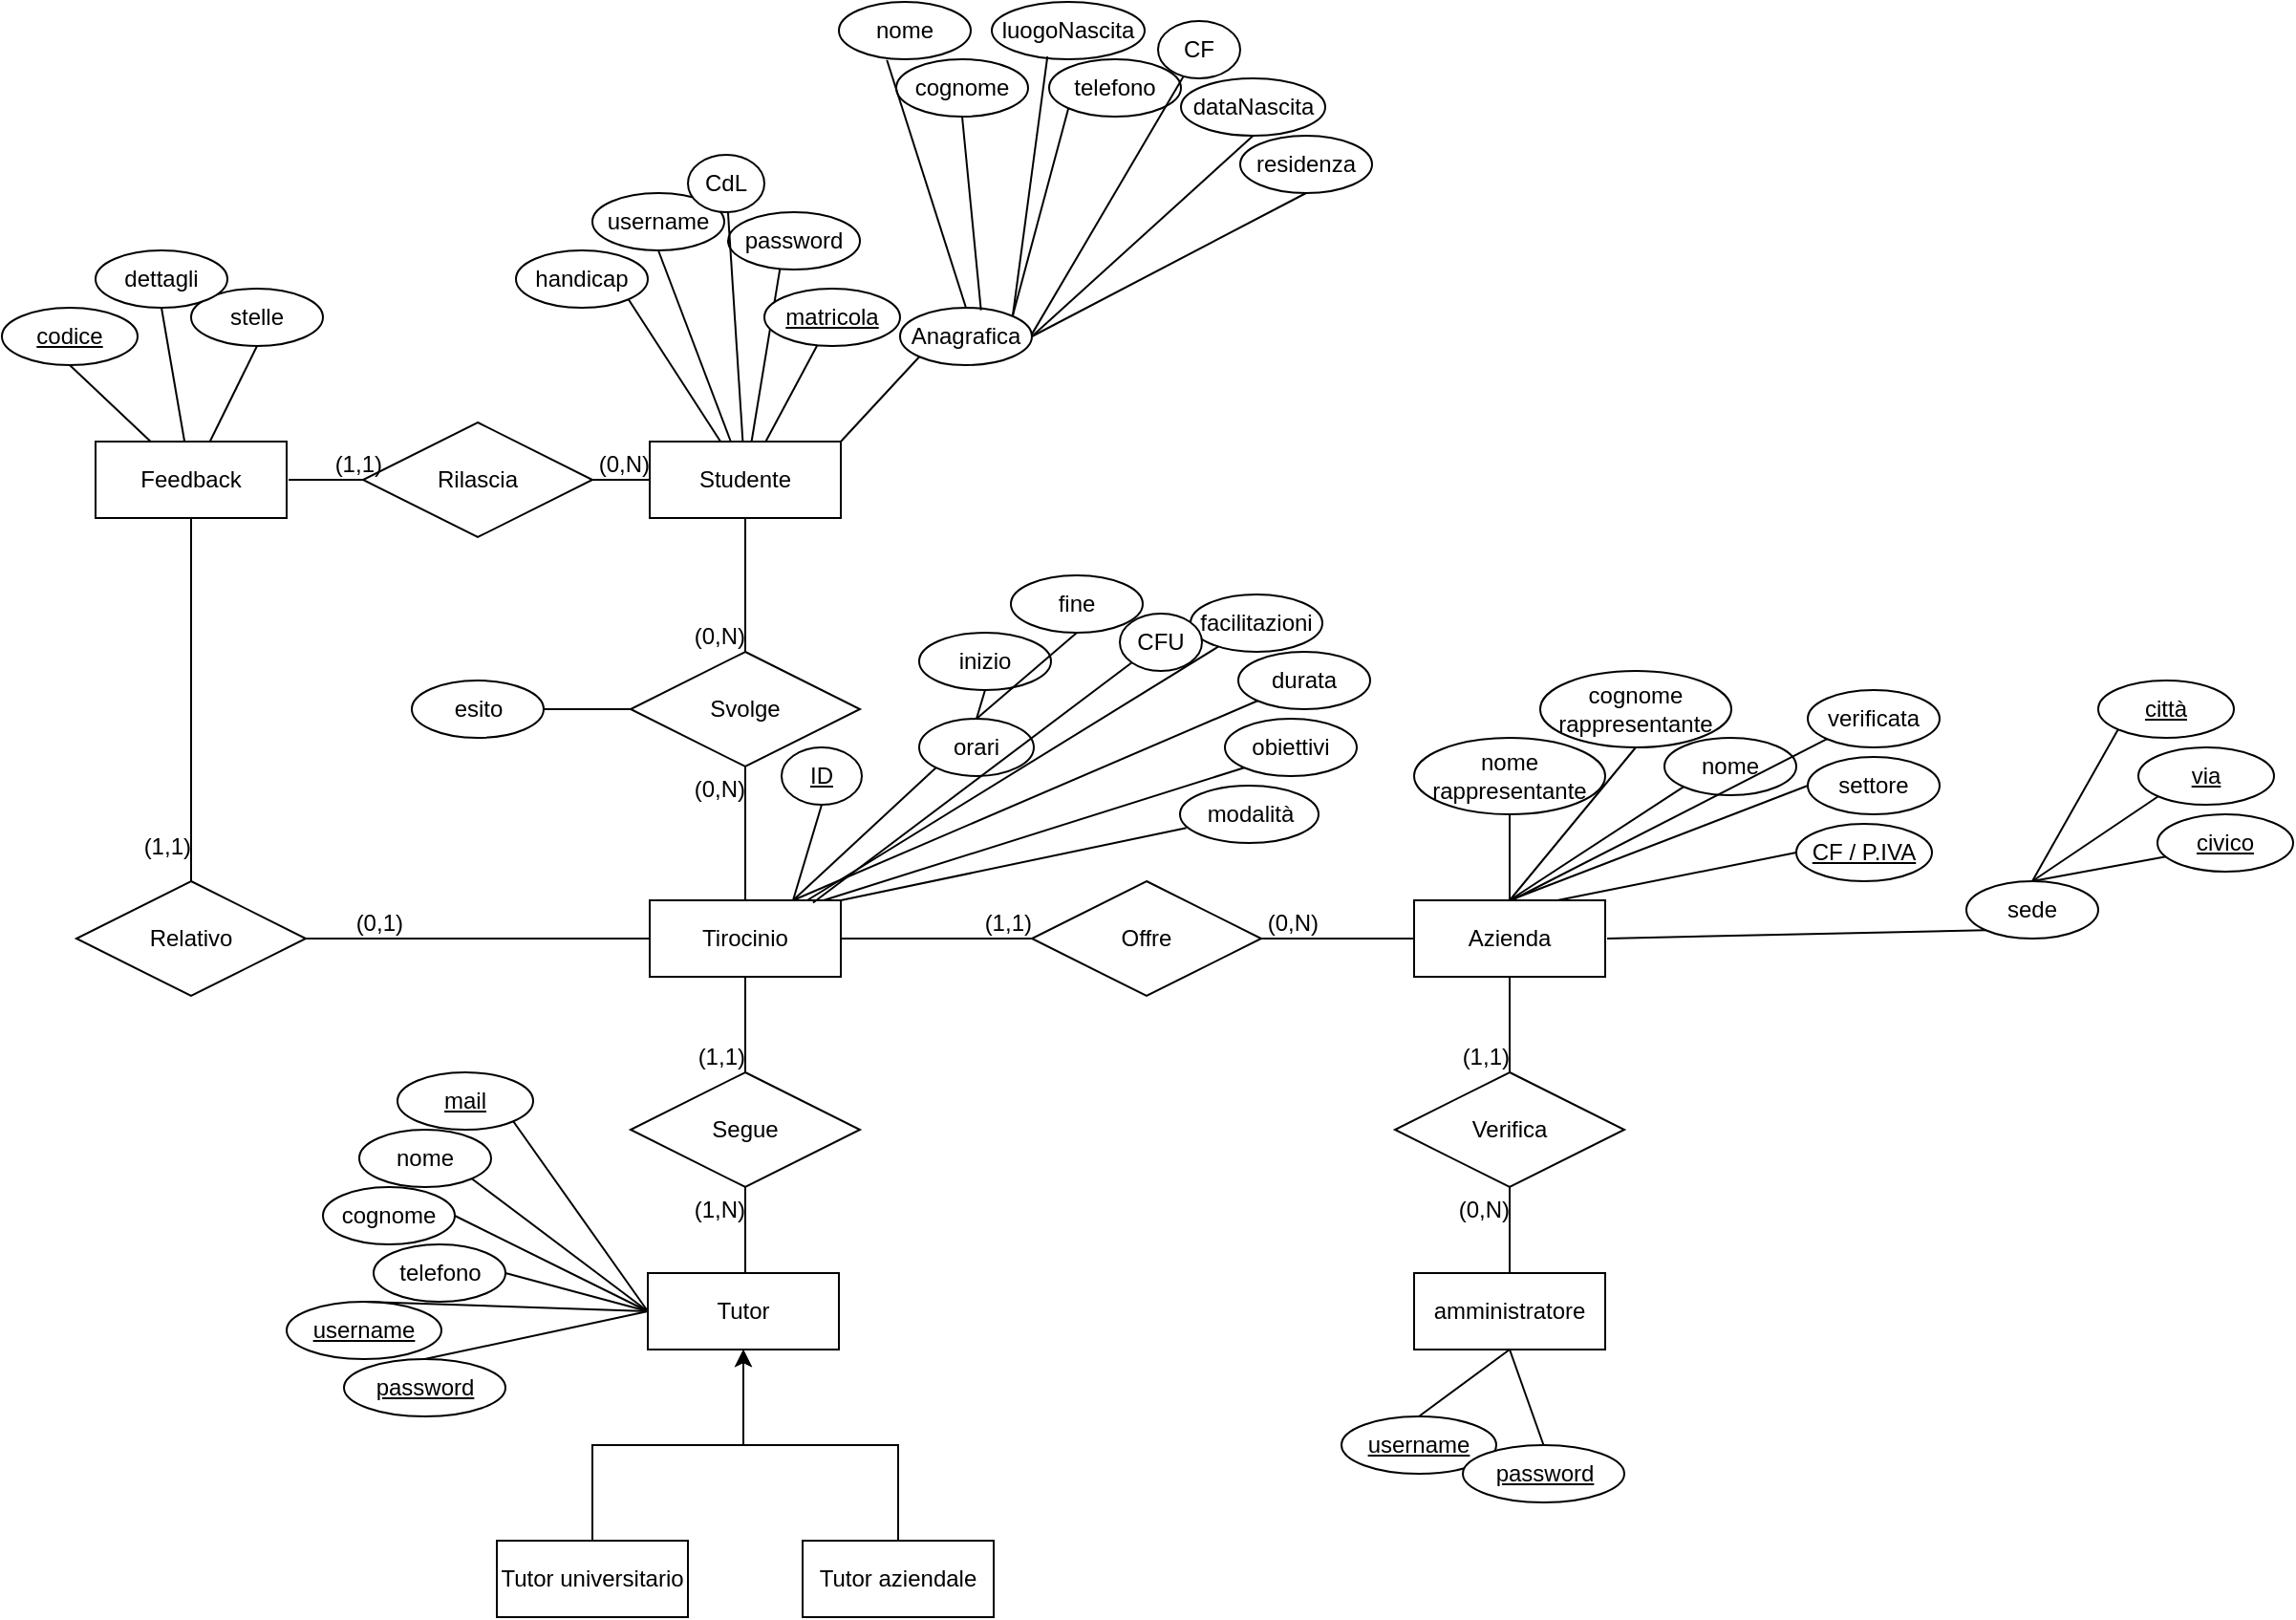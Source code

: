 <mxfile version="14.8.4" type="device" pages="2"><diagram id="SbTLjaRRA3trtRebSF-L" name="Page-1"><mxGraphModel dx="2657" dy="2173" grid="1" gridSize="10" guides="1" tooltips="1" connect="1" arrows="1" fold="1" page="1" pageScale="1" pageWidth="827" pageHeight="1169" math="0" shadow="0"><root><mxCell id="0"/><mxCell id="1" parent="0"/><mxCell id="K-pTx-IzNKwvpf7vq8Ri-1" value="Studente" style="whiteSpace=wrap;html=1;align=center;" parent="1" vertex="1"><mxGeometry x="-261" y="-850" width="100" height="40" as="geometry"/></mxCell><mxCell id="K-pTx-IzNKwvpf7vq8Ri-2" value="Tirocinio" style="whiteSpace=wrap;html=1;align=center;" parent="1" vertex="1"><mxGeometry x="-261" y="-610" width="100" height="40" as="geometry"/></mxCell><mxCell id="uKbp7nd4hWkoUg5hO_l5-20" style="edgeStyle=orthogonalEdgeStyle;rounded=0;orthogonalLoop=1;jettySize=auto;html=1;entryX=0.5;entryY=1;entryDx=0;entryDy=0;" parent="1" source="K-pTx-IzNKwvpf7vq8Ri-3" target="uKbp7nd4hWkoUg5hO_l5-18" edge="1"><mxGeometry relative="1" as="geometry"/></mxCell><mxCell id="K-pTx-IzNKwvpf7vq8Ri-3" value="Tutor aziendale" style="whiteSpace=wrap;html=1;align=center;" parent="1" vertex="1"><mxGeometry x="-181" y="-275" width="100" height="40" as="geometry"/></mxCell><mxCell id="K-pTx-IzNKwvpf7vq8Ri-4" value="Azienda" style="whiteSpace=wrap;html=1;align=center;" parent="1" vertex="1"><mxGeometry x="139" y="-610" width="100" height="40" as="geometry"/></mxCell><mxCell id="K-pTx-IzNKwvpf7vq8Ri-6" value="Feedback" style="whiteSpace=wrap;html=1;align=center;" parent="1" vertex="1"><mxGeometry x="-551" y="-850" width="100" height="40" as="geometry"/></mxCell><mxCell id="uKbp7nd4hWkoUg5hO_l5-19" value="" style="edgeStyle=orthogonalEdgeStyle;rounded=0;orthogonalLoop=1;jettySize=auto;html=1;" parent="1" source="K-pTx-IzNKwvpf7vq8Ri-14" target="uKbp7nd4hWkoUg5hO_l5-18" edge="1"><mxGeometry relative="1" as="geometry"/></mxCell><mxCell id="K-pTx-IzNKwvpf7vq8Ri-14" value="Tutor universitario" style="whiteSpace=wrap;html=1;align=center;" parent="1" vertex="1"><mxGeometry x="-341" y="-275" width="100" height="40" as="geometry"/></mxCell><mxCell id="K-pTx-IzNKwvpf7vq8Ri-24" value="Svolge&lt;br&gt;" style="shape=rhombus;perimeter=rhombusPerimeter;whiteSpace=wrap;html=1;align=center;" parent="1" vertex="1"><mxGeometry x="-271" y="-740" width="120" height="60" as="geometry"/></mxCell><mxCell id="K-pTx-IzNKwvpf7vq8Ri-28" value="" style="endArrow=none;html=1;rounded=0;" parent="1" source="K-pTx-IzNKwvpf7vq8Ri-1" target="K-pTx-IzNKwvpf7vq8Ri-24" edge="1"><mxGeometry relative="1" as="geometry"><mxPoint x="-211" y="-790" as="sourcePoint"/><mxPoint x="-211" y="-630" as="targetPoint"/></mxGeometry></mxCell><mxCell id="K-pTx-IzNKwvpf7vq8Ri-29" value="(0,N)" style="resizable=0;html=1;align=right;verticalAlign=bottom;direction=south;rotation=0;" parent="K-pTx-IzNKwvpf7vq8Ri-28" connectable="0" vertex="1"><mxGeometry x="1" relative="1" as="geometry"><mxPoint as="offset"/></mxGeometry></mxCell><mxCell id="K-pTx-IzNKwvpf7vq8Ri-32" value="" style="endArrow=none;html=1;rounded=0;entryX=0.5;entryY=1;entryDx=0;entryDy=0;" parent="1" target="K-pTx-IzNKwvpf7vq8Ri-24" edge="1"><mxGeometry relative="1" as="geometry"><mxPoint x="-211" y="-610" as="sourcePoint"/><mxPoint x="-211" y="-660" as="targetPoint"/></mxGeometry></mxCell><mxCell id="K-pTx-IzNKwvpf7vq8Ri-33" value="(0,N)" style="resizable=0;html=1;align=right;verticalAlign=bottom;" parent="K-pTx-IzNKwvpf7vq8Ri-32" connectable="0" vertex="1"><mxGeometry x="1" relative="1" as="geometry"><mxPoint y="20" as="offset"/></mxGeometry></mxCell><mxCell id="K-pTx-IzNKwvpf7vq8Ri-34" value="Offre" style="shape=rhombus;perimeter=rhombusPerimeter;whiteSpace=wrap;html=1;align=center;" parent="1" vertex="1"><mxGeometry x="-61" y="-620" width="120" height="60" as="geometry"/></mxCell><mxCell id="K-pTx-IzNKwvpf7vq8Ri-35" value="" style="endArrow=none;html=1;rounded=0;" parent="1" target="K-pTx-IzNKwvpf7vq8Ri-34" edge="1"><mxGeometry relative="1" as="geometry"><mxPoint x="139" y="-590" as="sourcePoint"/><mxPoint x="299" y="-590" as="targetPoint"/></mxGeometry></mxCell><mxCell id="K-pTx-IzNKwvpf7vq8Ri-36" value="(0,N)" style="resizable=0;html=1;align=right;verticalAlign=bottom;" parent="K-pTx-IzNKwvpf7vq8Ri-35" connectable="0" vertex="1"><mxGeometry x="1" relative="1" as="geometry"><mxPoint x="30" as="offset"/></mxGeometry></mxCell><mxCell id="K-pTx-IzNKwvpf7vq8Ri-37" value="" style="endArrow=none;html=1;rounded=0;" parent="1" edge="1"><mxGeometry relative="1" as="geometry"><mxPoint x="-161" y="-590" as="sourcePoint"/><mxPoint x="-61" y="-590" as="targetPoint"/></mxGeometry></mxCell><mxCell id="K-pTx-IzNKwvpf7vq8Ri-38" value="(1,1)" style="resizable=0;html=1;align=right;verticalAlign=bottom;" parent="K-pTx-IzNKwvpf7vq8Ri-37" connectable="0" vertex="1"><mxGeometry x="1" relative="1" as="geometry"/></mxCell><mxCell id="K-pTx-IzNKwvpf7vq8Ri-39" value="Verifica" style="shape=rhombus;perimeter=rhombusPerimeter;whiteSpace=wrap;html=1;align=center;" parent="1" vertex="1"><mxGeometry x="129" y="-520" width="120" height="60" as="geometry"/></mxCell><mxCell id="K-pTx-IzNKwvpf7vq8Ri-40" value="" style="endArrow=none;html=1;rounded=0;exitX=0.5;exitY=0;exitDx=0;exitDy=0;entryX=0.5;entryY=1;entryDx=0;entryDy=0;" parent="1" target="K-pTx-IzNKwvpf7vq8Ri-39" edge="1"><mxGeometry relative="1" as="geometry"><mxPoint x="189" y="-415" as="sourcePoint"/><mxPoint x="119" y="-540" as="targetPoint"/></mxGeometry></mxCell><mxCell id="K-pTx-IzNKwvpf7vq8Ri-41" value="(0,N)" style="resizable=0;html=1;align=right;verticalAlign=bottom;" parent="K-pTx-IzNKwvpf7vq8Ri-40" connectable="0" vertex="1"><mxGeometry x="1" relative="1" as="geometry"><mxPoint y="20" as="offset"/></mxGeometry></mxCell><mxCell id="K-pTx-IzNKwvpf7vq8Ri-42" value="" style="endArrow=none;html=1;rounded=0;exitX=0.5;exitY=1;exitDx=0;exitDy=0;entryX=0.5;entryY=0;entryDx=0;entryDy=0;" parent="1" source="K-pTx-IzNKwvpf7vq8Ri-4" target="K-pTx-IzNKwvpf7vq8Ri-39" edge="1"><mxGeometry relative="1" as="geometry"><mxPoint x="99" y="-540" as="sourcePoint"/><mxPoint x="259" y="-540" as="targetPoint"/></mxGeometry></mxCell><mxCell id="K-pTx-IzNKwvpf7vq8Ri-43" value="(1,1)" style="resizable=0;html=1;align=right;verticalAlign=bottom;" parent="K-pTx-IzNKwvpf7vq8Ri-42" connectable="0" vertex="1"><mxGeometry x="1" relative="1" as="geometry"/></mxCell><mxCell id="uKbp7nd4hWkoUg5hO_l5-4" value="Rilascia" style="shape=rhombus;perimeter=rhombusPerimeter;whiteSpace=wrap;html=1;align=center;" parent="1" vertex="1"><mxGeometry x="-411" y="-860" width="120" height="60" as="geometry"/></mxCell><mxCell id="uKbp7nd4hWkoUg5hO_l5-5" value="" style="endArrow=none;html=1;rounded=0;entryX=0;entryY=0.5;entryDx=0;entryDy=0;" parent="1" target="uKbp7nd4hWkoUg5hO_l5-4" edge="1"><mxGeometry relative="1" as="geometry"><mxPoint x="-450" y="-830" as="sourcePoint"/><mxPoint x="-381" y="-460" as="targetPoint"/></mxGeometry></mxCell><mxCell id="uKbp7nd4hWkoUg5hO_l5-6" value="(1,1)" style="resizable=0;html=1;align=right;verticalAlign=bottom;" parent="uKbp7nd4hWkoUg5hO_l5-5" connectable="0" vertex="1"><mxGeometry x="1" relative="1" as="geometry"><mxPoint x="10" as="offset"/></mxGeometry></mxCell><mxCell id="uKbp7nd4hWkoUg5hO_l5-7" value="" style="endArrow=none;html=1;rounded=0;" parent="1" source="uKbp7nd4hWkoUg5hO_l5-4" edge="1"><mxGeometry relative="1" as="geometry"><mxPoint x="-261" y="-910" as="sourcePoint"/><mxPoint x="-261" y="-830" as="targetPoint"/><Array as="points"><mxPoint x="-261" y="-830"/></Array></mxGeometry></mxCell><mxCell id="uKbp7nd4hWkoUg5hO_l5-8" value="(0,N)" style="resizable=0;html=1;align=right;verticalAlign=bottom;" parent="uKbp7nd4hWkoUg5hO_l5-7" connectable="0" vertex="1"><mxGeometry x="1" relative="1" as="geometry"><mxPoint as="offset"/></mxGeometry></mxCell><mxCell id="uKbp7nd4hWkoUg5hO_l5-9" value="Relativo" style="shape=rhombus;perimeter=rhombusPerimeter;whiteSpace=wrap;html=1;align=center;" parent="1" vertex="1"><mxGeometry x="-561" y="-620" width="120" height="60" as="geometry"/></mxCell><mxCell id="uKbp7nd4hWkoUg5hO_l5-14" value="" style="endArrow=none;html=1;entryX=0.5;entryY=1;entryDx=0;entryDy=0;exitX=0.5;exitY=0;exitDx=0;exitDy=0;" parent="1" source="uKbp7nd4hWkoUg5hO_l5-9" target="K-pTx-IzNKwvpf7vq8Ri-6" edge="1"><mxGeometry width="50" height="50" relative="1" as="geometry"><mxPoint x="-180" y="-480" as="sourcePoint"/><mxPoint x="-130" y="-530" as="targetPoint"/></mxGeometry></mxCell><mxCell id="uKbp7nd4hWkoUg5hO_l5-15" value="(1,1)" style="resizable=0;html=1;align=right;verticalAlign=bottom;" parent="1" connectable="0" vertex="1"><mxGeometry x="-501" y="-630" as="geometry"/></mxCell><mxCell id="uKbp7nd4hWkoUg5hO_l5-16" value="" style="endArrow=none;html=1;entryX=0;entryY=0.5;entryDx=0;entryDy=0;exitX=1;exitY=0.5;exitDx=0;exitDy=0;" parent="1" source="uKbp7nd4hWkoUg5hO_l5-9" target="K-pTx-IzNKwvpf7vq8Ri-2" edge="1"><mxGeometry width="50" height="50" relative="1" as="geometry"><mxPoint x="-180" y="-480" as="sourcePoint"/><mxPoint x="-130" y="-530" as="targetPoint"/></mxGeometry></mxCell><mxCell id="uKbp7nd4hWkoUg5hO_l5-17" value="(0,1)" style="resizable=0;html=1;align=right;verticalAlign=bottom;" parent="1" connectable="0" vertex="1"><mxGeometry x="-390" y="-590" as="geometry"/></mxCell><mxCell id="uKbp7nd4hWkoUg5hO_l5-18" value="Tutor" style="whiteSpace=wrap;html=1;align=center;" parent="1" vertex="1"><mxGeometry x="-262" y="-415" width="100" height="40" as="geometry"/></mxCell><mxCell id="uKbp7nd4hWkoUg5hO_l5-21" value="Segue" style="shape=rhombus;perimeter=rhombusPerimeter;whiteSpace=wrap;html=1;align=center;" parent="1" vertex="1"><mxGeometry x="-271" y="-520" width="120" height="60" as="geometry"/></mxCell><mxCell id="uKbp7nd4hWkoUg5hO_l5-22" value="" style="endArrow=none;html=1;rounded=0;exitX=0.5;exitY=0;exitDx=0;exitDy=0;entryX=0.5;entryY=1;entryDx=0;entryDy=0;" parent="1" target="uKbp7nd4hWkoUg5hO_l5-21" edge="1"><mxGeometry relative="1" as="geometry"><mxPoint x="-211" y="-415" as="sourcePoint"/><mxPoint x="-281" y="-540" as="targetPoint"/></mxGeometry></mxCell><mxCell id="uKbp7nd4hWkoUg5hO_l5-23" value="(1,N)" style="resizable=0;html=1;align=right;verticalAlign=bottom;" parent="uKbp7nd4hWkoUg5hO_l5-22" connectable="0" vertex="1"><mxGeometry x="1" relative="1" as="geometry"><mxPoint y="20" as="offset"/></mxGeometry></mxCell><mxCell id="uKbp7nd4hWkoUg5hO_l5-24" value="" style="endArrow=none;html=1;rounded=0;exitX=0.5;exitY=1;exitDx=0;exitDy=0;entryX=0.5;entryY=0;entryDx=0;entryDy=0;" parent="1" target="uKbp7nd4hWkoUg5hO_l5-21" edge="1"><mxGeometry relative="1" as="geometry"><mxPoint x="-211" y="-570" as="sourcePoint"/><mxPoint x="-141" y="-540" as="targetPoint"/></mxGeometry></mxCell><mxCell id="uKbp7nd4hWkoUg5hO_l5-25" value="(1,1)" style="resizable=0;html=1;align=right;verticalAlign=bottom;" parent="uKbp7nd4hWkoUg5hO_l5-24" connectable="0" vertex="1"><mxGeometry x="1" relative="1" as="geometry"/></mxCell><mxCell id="uKbp7nd4hWkoUg5hO_l5-27" value="Anagrafica" style="ellipse;whiteSpace=wrap;html=1;align=center;" parent="1" vertex="1"><mxGeometry x="-130" y="-920" width="69" height="30" as="geometry"/></mxCell><mxCell id="uKbp7nd4hWkoUg5hO_l5-29" value="" style="endArrow=none;html=1;entryX=0;entryY=1;entryDx=0;entryDy=0;exitX=1;exitY=0;exitDx=0;exitDy=0;" parent="1" source="K-pTx-IzNKwvpf7vq8Ri-1" target="uKbp7nd4hWkoUg5hO_l5-27" edge="1"><mxGeometry width="50" height="50" relative="1" as="geometry"><mxPoint x="-160" y="-850" as="sourcePoint"/><mxPoint x="-130" y="-530" as="targetPoint"/></mxGeometry></mxCell><mxCell id="uKbp7nd4hWkoUg5hO_l5-30" value="nome" style="ellipse;whiteSpace=wrap;html=1;align=center;" parent="1" vertex="1"><mxGeometry x="-162" y="-1080" width="69" height="30" as="geometry"/></mxCell><mxCell id="uKbp7nd4hWkoUg5hO_l5-31" value="cognome" style="ellipse;whiteSpace=wrap;html=1;align=center;" parent="1" vertex="1"><mxGeometry x="-132" y="-1050" width="69" height="30" as="geometry"/></mxCell><mxCell id="uKbp7nd4hWkoUg5hO_l5-32" value="username" style="ellipse;whiteSpace=wrap;html=1;align=center;" parent="1" vertex="1"><mxGeometry x="-291" y="-980" width="69" height="30" as="geometry"/></mxCell><mxCell id="uKbp7nd4hWkoUg5hO_l5-33" value="password" style="ellipse;whiteSpace=wrap;html=1;align=center;" parent="1" vertex="1"><mxGeometry x="-220" y="-970" width="69" height="30" as="geometry"/></mxCell><mxCell id="uKbp7nd4hWkoUg5hO_l5-34" value="dataNascita" style="ellipse;whiteSpace=wrap;html=1;align=center;" parent="1" vertex="1"><mxGeometry x="17" y="-1040" width="75.5" height="30" as="geometry"/></mxCell><mxCell id="uKbp7nd4hWkoUg5hO_l5-35" value="luogoNascita" style="ellipse;whiteSpace=wrap;html=1;align=center;" parent="1" vertex="1"><mxGeometry x="-82" y="-1080" width="80" height="30" as="geometry"/></mxCell><mxCell id="uKbp7nd4hWkoUg5hO_l5-36" value="residenza" style="ellipse;whiteSpace=wrap;html=1;align=center;" parent="1" vertex="1"><mxGeometry x="48" y="-1010" width="69" height="30" as="geometry"/></mxCell><mxCell id="uKbp7nd4hWkoUg5hO_l5-39" value="telefono" style="ellipse;whiteSpace=wrap;html=1;align=center;" parent="1" vertex="1"><mxGeometry x="-52" y="-1050" width="69" height="30" as="geometry"/></mxCell><mxCell id="uKbp7nd4hWkoUg5hO_l5-40" value="" style="endArrow=none;html=1;entryX=0.364;entryY=1.012;entryDx=0;entryDy=0;entryPerimeter=0;exitX=0.5;exitY=0;exitDx=0;exitDy=0;" parent="1" source="uKbp7nd4hWkoUg5hO_l5-27" target="uKbp7nd4hWkoUg5hO_l5-30" edge="1"><mxGeometry width="50" height="50" relative="1" as="geometry"><mxPoint x="-280" y="-910" as="sourcePoint"/><mxPoint x="-230" y="-960" as="targetPoint"/></mxGeometry></mxCell><mxCell id="uKbp7nd4hWkoUg5hO_l5-41" value="" style="endArrow=none;html=1;entryX=0.5;entryY=1;entryDx=0;entryDy=0;exitX=0.614;exitY=0.043;exitDx=0;exitDy=0;exitPerimeter=0;" parent="1" source="uKbp7nd4hWkoUg5hO_l5-27" target="uKbp7nd4hWkoUg5hO_l5-31" edge="1"><mxGeometry width="50" height="50" relative="1" as="geometry"><mxPoint x="-109.716" y="-905.684" as="sourcePoint"/><mxPoint x="-174.884" y="-969.64" as="targetPoint"/></mxGeometry></mxCell><mxCell id="uKbp7nd4hWkoUg5hO_l5-42" value="" style="endArrow=none;html=1;entryX=0.5;entryY=1;entryDx=0;entryDy=0;" parent="1" source="K-pTx-IzNKwvpf7vq8Ri-1" target="uKbp7nd4hWkoUg5hO_l5-32" edge="1"><mxGeometry width="50" height="50" relative="1" as="geometry"><mxPoint x="-236" y="-850" as="sourcePoint"/><mxPoint x="-116.5" y="-990" as="targetPoint"/></mxGeometry></mxCell><mxCell id="uKbp7nd4hWkoUg5hO_l5-43" value="" style="endArrow=none;html=1;entryX=0.394;entryY=0.982;entryDx=0;entryDy=0;entryPerimeter=0;" parent="1" source="K-pTx-IzNKwvpf7vq8Ri-1" target="uKbp7nd4hWkoUg5hO_l5-33" edge="1"><mxGeometry width="50" height="50" relative="1" as="geometry"><mxPoint x="-230" y="-852" as="sourcePoint"/><mxPoint x="-47.5" y="-1000" as="targetPoint"/></mxGeometry></mxCell><mxCell id="uKbp7nd4hWkoUg5hO_l5-44" value="" style="endArrow=none;html=1;entryX=0.364;entryY=0.952;entryDx=0;entryDy=0;entryPerimeter=0;" parent="1" target="uKbp7nd4hWkoUg5hO_l5-35" edge="1"><mxGeometry width="50" height="50" relative="1" as="geometry"><mxPoint x="-71" y="-916" as="sourcePoint"/><mxPoint x="68" y="-1010" as="targetPoint"/></mxGeometry></mxCell><mxCell id="uKbp7nd4hWkoUg5hO_l5-45" value="" style="endArrow=none;html=1;entryX=0;entryY=1;entryDx=0;entryDy=0;exitX=1;exitY=0;exitDx=0;exitDy=0;" parent="1" source="uKbp7nd4hWkoUg5hO_l5-27" target="uKbp7nd4hWkoUg5hO_l5-39" edge="1"><mxGeometry width="50" height="50" relative="1" as="geometry"><mxPoint x="-60" y="-900" as="sourcePoint"/><mxPoint x="24.186" y="-1000.54" as="targetPoint"/></mxGeometry></mxCell><mxCell id="uKbp7nd4hWkoUg5hO_l5-46" value="" style="endArrow=none;html=1;exitX=1;exitY=0;exitDx=0;exitDy=0;" parent="1" target="uKbp7nd4hWkoUg5hO_l5-52" edge="1"><mxGeometry width="50" height="50" relative="1" as="geometry"><mxPoint x="-61.284" y="-905.684" as="sourcePoint"/><mxPoint x="24.322" y="-1044.393" as="targetPoint"/></mxGeometry></mxCell><mxCell id="uKbp7nd4hWkoUg5hO_l5-47" value="" style="endArrow=none;html=1;entryX=0.5;entryY=1;entryDx=0;entryDy=0;exitX=1;exitY=0.5;exitDx=0;exitDy=0;" parent="1" source="uKbp7nd4hWkoUg5hO_l5-27" target="uKbp7nd4hWkoUg5hO_l5-34" edge="1"><mxGeometry width="50" height="50" relative="1" as="geometry"><mxPoint x="-51.284" y="-895.684" as="sourcePoint"/><mxPoint x="140.284" y="-974.316" as="targetPoint"/></mxGeometry></mxCell><mxCell id="uKbp7nd4hWkoUg5hO_l5-48" value="" style="endArrow=none;html=1;entryX=0.5;entryY=1;entryDx=0;entryDy=0;exitX=1;exitY=0.5;exitDx=0;exitDy=0;" parent="1" source="uKbp7nd4hWkoUg5hO_l5-27" target="uKbp7nd4hWkoUg5hO_l5-36" edge="1"><mxGeometry width="50" height="50" relative="1" as="geometry"><mxPoint x="-41.284" y="-885.684" as="sourcePoint"/><mxPoint x="150.284" y="-964.316" as="targetPoint"/></mxGeometry></mxCell><mxCell id="uKbp7nd4hWkoUg5hO_l5-50" value="matricola" style="ellipse;whiteSpace=wrap;html=1;align=center;fontStyle=4;" parent="1" vertex="1"><mxGeometry x="-201" y="-930" width="71" height="30" as="geometry"/></mxCell><mxCell id="uKbp7nd4hWkoUg5hO_l5-51" value="" style="endArrow=none;html=1;" parent="1" source="K-pTx-IzNKwvpf7vq8Ri-1" target="uKbp7nd4hWkoUg5hO_l5-50" edge="1"><mxGeometry width="50" height="50" relative="1" as="geometry"><mxPoint x="-190" y="-890" as="sourcePoint"/><mxPoint x="-243.814" y="-940.54" as="targetPoint"/></mxGeometry></mxCell><mxCell id="uKbp7nd4hWkoUg5hO_l5-52" value="CF" style="ellipse;whiteSpace=wrap;html=1;align=center;" parent="1" vertex="1"><mxGeometry x="5" y="-1070" width="43" height="30" as="geometry"/></mxCell><mxCell id="uKbp7nd4hWkoUg5hO_l5-53" value="CdL" style="ellipse;whiteSpace=wrap;html=1;align=center;" parent="1" vertex="1"><mxGeometry x="-241" y="-1000" width="40" height="30" as="geometry"/></mxCell><mxCell id="uKbp7nd4hWkoUg5hO_l5-54" value="handicap" style="ellipse;whiteSpace=wrap;html=1;align=center;" parent="1" vertex="1"><mxGeometry x="-331" y="-950" width="69" height="30" as="geometry"/></mxCell><mxCell id="uKbp7nd4hWkoUg5hO_l5-55" value="" style="endArrow=none;html=1;" parent="1" source="K-pTx-IzNKwvpf7vq8Ri-1" target="uKbp7nd4hWkoUg5hO_l5-53" edge="1"><mxGeometry width="50" height="50" relative="1" as="geometry"><mxPoint x="-226" y="-840" as="sourcePoint"/><mxPoint x="-315.5" y="-970" as="targetPoint"/></mxGeometry></mxCell><mxCell id="uKbp7nd4hWkoUg5hO_l5-56" value="" style="endArrow=none;html=1;entryX=1;entryY=1;entryDx=0;entryDy=0;" parent="1" source="K-pTx-IzNKwvpf7vq8Ri-1" target="uKbp7nd4hWkoUg5hO_l5-54" edge="1"><mxGeometry width="50" height="50" relative="1" as="geometry"><mxPoint x="-260" y="-870" as="sourcePoint"/><mxPoint x="-246.5" y="-940" as="targetPoint"/></mxGeometry></mxCell><mxCell id="uKbp7nd4hWkoUg5hO_l5-57" value="codice" style="ellipse;whiteSpace=wrap;html=1;align=center;fontStyle=4;" parent="1" vertex="1"><mxGeometry x="-600" y="-920" width="71" height="30" as="geometry"/></mxCell><mxCell id="uKbp7nd4hWkoUg5hO_l5-58" value="stelle" style="ellipse;whiteSpace=wrap;html=1;align=center;" parent="1" vertex="1"><mxGeometry x="-501" y="-930" width="69" height="30" as="geometry"/></mxCell><mxCell id="uKbp7nd4hWkoUg5hO_l5-59" value="dettagli" style="ellipse;whiteSpace=wrap;html=1;align=center;" parent="1" vertex="1"><mxGeometry x="-551" y="-950" width="69" height="30" as="geometry"/></mxCell><mxCell id="uKbp7nd4hWkoUg5hO_l5-60" value="" style="endArrow=none;html=1;entryX=0.5;entryY=1;entryDx=0;entryDy=0;" parent="1" source="K-pTx-IzNKwvpf7vq8Ri-6" target="uKbp7nd4hWkoUg5hO_l5-57" edge="1"><mxGeometry width="50" height="50" relative="1" as="geometry"><mxPoint x="-213.995" y="-840" as="sourcePoint"/><mxPoint x="-262.284" y="-914.316" as="targetPoint"/></mxGeometry></mxCell><mxCell id="uKbp7nd4hWkoUg5hO_l5-61" value="" style="endArrow=none;html=1;entryX=0.5;entryY=1;entryDx=0;entryDy=0;" parent="1" source="K-pTx-IzNKwvpf7vq8Ri-6" target="uKbp7nd4hWkoUg5hO_l5-59" edge="1"><mxGeometry width="50" height="50" relative="1" as="geometry"><mxPoint x="-490" y="-870" as="sourcePoint"/><mxPoint x="-554.5" y="-880" as="targetPoint"/></mxGeometry></mxCell><mxCell id="uKbp7nd4hWkoUg5hO_l5-62" value="" style="endArrow=none;html=1;entryX=0.5;entryY=1;entryDx=0;entryDy=0;" parent="1" source="K-pTx-IzNKwvpf7vq8Ri-6" target="uKbp7nd4hWkoUg5hO_l5-58" edge="1"><mxGeometry width="50" height="50" relative="1" as="geometry"><mxPoint x="-480" y="-860" as="sourcePoint"/><mxPoint x="-506.5" y="-910" as="targetPoint"/></mxGeometry></mxCell><mxCell id="uKbp7nd4hWkoUg5hO_l5-68" value="" style="endArrow=none;html=1;entryX=0.5;entryY=1;entryDx=0;entryDy=0;exitX=0.5;exitY=0;exitDx=0;exitDy=0;" parent="1" source="K-pTx-IzNKwvpf7vq8Ri-4" target="uKbp7nd4hWkoUg5hO_l5-74" edge="1"><mxGeometry width="50" height="50" relative="1" as="geometry"><mxPoint x="199" y="-700" as="sourcePoint"/><mxPoint x="189" y="-670" as="targetPoint"/></mxGeometry></mxCell><mxCell id="uKbp7nd4hWkoUg5hO_l5-70" value="username" style="ellipse;whiteSpace=wrap;html=1;align=center;fontStyle=4;" parent="1" vertex="1"><mxGeometry x="101" y="-340" width="81" height="30" as="geometry"/></mxCell><mxCell id="uKbp7nd4hWkoUg5hO_l5-71" value="password" style="ellipse;whiteSpace=wrap;html=1;align=center;fontStyle=4;" parent="1" vertex="1"><mxGeometry x="164.5" y="-325" width="84.5" height="30" as="geometry"/></mxCell><mxCell id="uKbp7nd4hWkoUg5hO_l5-72" value="" style="endArrow=none;html=1;entryX=0.5;entryY=1;entryDx=0;entryDy=0;exitX=0.5;exitY=0;exitDx=0;exitDy=0;" parent="1" source="uKbp7nd4hWkoUg5hO_l5-70" edge="1"><mxGeometry width="50" height="50" relative="1" as="geometry"><mxPoint x="-100" y="-560" as="sourcePoint"/><mxPoint x="189" y="-375" as="targetPoint"/></mxGeometry></mxCell><mxCell id="uKbp7nd4hWkoUg5hO_l5-73" value="" style="endArrow=none;html=1;entryX=0.5;entryY=1;entryDx=0;entryDy=0;exitX=0.5;exitY=0;exitDx=0;exitDy=0;" parent="1" source="uKbp7nd4hWkoUg5hO_l5-71" edge="1"><mxGeometry width="50" height="50" relative="1" as="geometry"><mxPoint x="151.5" y="-330" as="sourcePoint"/><mxPoint x="189" y="-375" as="targetPoint"/></mxGeometry></mxCell><mxCell id="uKbp7nd4hWkoUg5hO_l5-74" value="nome&lt;br&gt;rappresentante" style="ellipse;whiteSpace=wrap;html=1;align=center;" parent="1" vertex="1"><mxGeometry x="139" y="-695" width="100" height="40" as="geometry"/></mxCell><mxCell id="uKbp7nd4hWkoUg5hO_l5-75" value="cognome&lt;br&gt;rappresentante" style="ellipse;whiteSpace=wrap;html=1;align=center;" parent="1" vertex="1"><mxGeometry x="205" y="-730" width="100" height="40" as="geometry"/></mxCell><mxCell id="uKbp7nd4hWkoUg5hO_l5-76" value="" style="endArrow=none;html=1;entryX=0.5;entryY=1;entryDx=0;entryDy=0;exitX=0.5;exitY=0;exitDx=0;exitDy=0;" parent="1" source="K-pTx-IzNKwvpf7vq8Ri-4" target="uKbp7nd4hWkoUg5hO_l5-75" edge="1"><mxGeometry width="50" height="50" relative="1" as="geometry"><mxPoint x="210" y="-660" as="sourcePoint"/><mxPoint x="136.5" y="-650" as="targetPoint"/></mxGeometry></mxCell><mxCell id="QtnPTL68LhxR-QAPIB7F-1" value="amministratore" style="whiteSpace=wrap;html=1;align=center;" parent="1" vertex="1"><mxGeometry x="139" y="-415" width="100" height="40" as="geometry"/></mxCell><mxCell id="iTJGyH7uS87ntkgXfB34-1" value="nome" style="ellipse;whiteSpace=wrap;html=1;align=center;" parent="1" vertex="1"><mxGeometry x="270" y="-695" width="69" height="30" as="geometry"/></mxCell><mxCell id="iTJGyH7uS87ntkgXfB34-2" value="verificata" style="ellipse;whiteSpace=wrap;html=1;align=center;" parent="1" vertex="1"><mxGeometry x="345" y="-720" width="69" height="30" as="geometry"/></mxCell><mxCell id="iTJGyH7uS87ntkgXfB34-3" value="settore" style="ellipse;whiteSpace=wrap;html=1;align=center;" parent="1" vertex="1"><mxGeometry x="345" y="-685" width="69" height="30" as="geometry"/></mxCell><mxCell id="iTJGyH7uS87ntkgXfB34-6" value="CF / P.IVA" style="ellipse;whiteSpace=wrap;html=1;align=center;fontStyle=4;" parent="1" vertex="1"><mxGeometry x="339" y="-650" width="71" height="30" as="geometry"/></mxCell><mxCell id="iTJGyH7uS87ntkgXfB34-8" value="" style="endArrow=none;html=1;entryX=0;entryY=1;entryDx=0;entryDy=0;exitX=0.5;exitY=0;exitDx=0;exitDy=0;" parent="1" source="K-pTx-IzNKwvpf7vq8Ri-4" target="iTJGyH7uS87ntkgXfB34-1" edge="1"><mxGeometry width="50" height="50" relative="1" as="geometry"><mxPoint x="284" y="-560" as="sourcePoint"/><mxPoint x="209" y="-690" as="targetPoint"/></mxGeometry></mxCell><mxCell id="iTJGyH7uS87ntkgXfB34-9" value="" style="endArrow=none;html=1;entryX=0;entryY=1;entryDx=0;entryDy=0;" parent="1" target="iTJGyH7uS87ntkgXfB34-2" edge="1"><mxGeometry width="50" height="50" relative="1" as="geometry"><mxPoint x="190" y="-610" as="sourcePoint"/><mxPoint x="269.284" y="-704.316" as="targetPoint"/></mxGeometry></mxCell><mxCell id="iTJGyH7uS87ntkgXfB34-10" value="" style="endArrow=none;html=1;entryX=0;entryY=0.5;entryDx=0;entryDy=0;exitX=0.5;exitY=0;exitDx=0;exitDy=0;" parent="1" source="K-pTx-IzNKwvpf7vq8Ri-4" target="iTJGyH7uS87ntkgXfB34-3" edge="1"><mxGeometry width="50" height="50" relative="1" as="geometry"><mxPoint x="290" y="-540" as="sourcePoint"/><mxPoint x="279.284" y="-694.316" as="targetPoint"/></mxGeometry></mxCell><mxCell id="iTJGyH7uS87ntkgXfB34-11" value="" style="endArrow=none;html=1;entryX=0;entryY=0.5;entryDx=0;entryDy=0;exitX=0.75;exitY=0;exitDx=0;exitDy=0;" parent="1" source="K-pTx-IzNKwvpf7vq8Ri-4" target="iTJGyH7uS87ntkgXfB34-6" edge="1"><mxGeometry width="50" height="50" relative="1" as="geometry"><mxPoint x="219" y="-580" as="sourcePoint"/><mxPoint x="289.284" y="-684.316" as="targetPoint"/></mxGeometry></mxCell><mxCell id="iTJGyH7uS87ntkgXfB34-12" value="sede" style="ellipse;whiteSpace=wrap;html=1;align=center;" parent="1" vertex="1"><mxGeometry x="428" y="-620" width="69" height="30" as="geometry"/></mxCell><mxCell id="iTJGyH7uS87ntkgXfB34-18" value="città" style="ellipse;whiteSpace=wrap;html=1;align=center;fontStyle=4;" parent="1" vertex="1"><mxGeometry x="497" y="-725" width="71" height="30" as="geometry"/></mxCell><mxCell id="iTJGyH7uS87ntkgXfB34-19" value="via" style="ellipse;whiteSpace=wrap;html=1;align=center;fontStyle=4;" parent="1" vertex="1"><mxGeometry x="518" y="-690" width="71" height="30" as="geometry"/></mxCell><mxCell id="iTJGyH7uS87ntkgXfB34-20" value="civico" style="ellipse;whiteSpace=wrap;html=1;align=center;fontStyle=4;" parent="1" vertex="1"><mxGeometry x="528" y="-655" width="71" height="30" as="geometry"/></mxCell><mxCell id="iTJGyH7uS87ntkgXfB34-22" value="" style="endArrow=none;html=1;entryX=0;entryY=1;entryDx=0;entryDy=0;exitX=0.5;exitY=0;exitDx=0;exitDy=0;" parent="1" source="iTJGyH7uS87ntkgXfB34-12" target="iTJGyH7uS87ntkgXfB34-18" edge="1"><mxGeometry width="50" height="50" relative="1" as="geometry"><mxPoint x="312" y="-575" as="sourcePoint"/><mxPoint x="349" y="-625" as="targetPoint"/></mxGeometry></mxCell><mxCell id="iTJGyH7uS87ntkgXfB34-23" value="" style="endArrow=none;html=1;entryX=0;entryY=1;entryDx=0;entryDy=0;exitX=0.5;exitY=0;exitDx=0;exitDy=0;" parent="1" source="iTJGyH7uS87ntkgXfB34-12" target="iTJGyH7uS87ntkgXfB34-19" edge="1"><mxGeometry width="50" height="50" relative="1" as="geometry"><mxPoint x="508" y="-545" as="sourcePoint"/><mxPoint x="517.576" y="-689.318" as="targetPoint"/></mxGeometry></mxCell><mxCell id="iTJGyH7uS87ntkgXfB34-24" value="" style="endArrow=none;html=1;entryX=0.063;entryY=0.739;entryDx=0;entryDy=0;entryPerimeter=0;exitX=0.5;exitY=0;exitDx=0;exitDy=0;" parent="1" source="iTJGyH7uS87ntkgXfB34-12" target="iTJGyH7uS87ntkgXfB34-20" edge="1"><mxGeometry width="50" height="50" relative="1" as="geometry"><mxPoint x="518" y="-535" as="sourcePoint"/><mxPoint x="538.576" y="-654.318" as="targetPoint"/></mxGeometry></mxCell><mxCell id="iTJGyH7uS87ntkgXfB34-25" value="" style="endArrow=none;html=1;entryX=0;entryY=1;entryDx=0;entryDy=0;" parent="1" target="iTJGyH7uS87ntkgXfB34-12" edge="1"><mxGeometry width="50" height="50" relative="1" as="geometry"><mxPoint x="240" y="-590" as="sourcePoint"/><mxPoint x="460.576" y="-669.318" as="targetPoint"/></mxGeometry></mxCell><mxCell id="iTJGyH7uS87ntkgXfB34-26" value="mail" style="ellipse;whiteSpace=wrap;html=1;align=center;fontStyle=4;" parent="1" vertex="1"><mxGeometry x="-393" y="-520" width="71" height="30" as="geometry"/></mxCell><mxCell id="iTJGyH7uS87ntkgXfB34-27" value="nome" style="ellipse;whiteSpace=wrap;html=1;align=center;" parent="1" vertex="1"><mxGeometry x="-413" y="-490" width="69" height="30" as="geometry"/></mxCell><mxCell id="iTJGyH7uS87ntkgXfB34-28" value="cognome" style="ellipse;whiteSpace=wrap;html=1;align=center;" parent="1" vertex="1"><mxGeometry x="-432" y="-460" width="69" height="30" as="geometry"/></mxCell><mxCell id="iTJGyH7uS87ntkgXfB34-29" value="telefono" style="ellipse;whiteSpace=wrap;html=1;align=center;" parent="1" vertex="1"><mxGeometry x="-405.5" y="-430" width="69" height="30" as="geometry"/></mxCell><mxCell id="iTJGyH7uS87ntkgXfB34-30" value="" style="endArrow=none;html=1;exitX=1;exitY=1;exitDx=0;exitDy=0;entryX=0;entryY=0.5;entryDx=0;entryDy=0;" parent="1" source="iTJGyH7uS87ntkgXfB34-26" target="uKbp7nd4hWkoUg5hO_l5-18" edge="1"><mxGeometry width="50" height="50" relative="1" as="geometry"><mxPoint x="-340" y="-440" as="sourcePoint"/><mxPoint x="-280" y="-445" as="targetPoint"/></mxGeometry></mxCell><mxCell id="iTJGyH7uS87ntkgXfB34-31" value="" style="endArrow=none;html=1;exitX=1;exitY=1;exitDx=0;exitDy=0;entryX=0;entryY=0.5;entryDx=0;entryDy=0;" parent="1" source="iTJGyH7uS87ntkgXfB34-27" target="uKbp7nd4hWkoUg5hO_l5-18" edge="1"><mxGeometry width="50" height="50" relative="1" as="geometry"><mxPoint x="-341.576" y="-424.318" as="sourcePoint"/><mxPoint x="-290" y="-340" as="targetPoint"/></mxGeometry></mxCell><mxCell id="iTJGyH7uS87ntkgXfB34-32" value="" style="endArrow=none;html=1;exitX=1;exitY=0.5;exitDx=0;exitDy=0;entryX=0;entryY=0.5;entryDx=0;entryDy=0;" parent="1" source="iTJGyH7uS87ntkgXfB34-28" target="uKbp7nd4hWkoUg5hO_l5-18" edge="1"><mxGeometry width="50" height="50" relative="1" as="geometry"><mxPoint x="-363.284" y="-394.316" as="sourcePoint"/><mxPoint x="-270" y="-360" as="targetPoint"/></mxGeometry></mxCell><mxCell id="iTJGyH7uS87ntkgXfB34-33" value="" style="endArrow=none;html=1;exitX=1;exitY=0.5;exitDx=0;exitDy=0;entryX=0;entryY=0.5;entryDx=0;entryDy=0;" parent="1" source="iTJGyH7uS87ntkgXfB34-29" target="uKbp7nd4hWkoUg5hO_l5-18" edge="1"><mxGeometry width="50" height="50" relative="1" as="geometry"><mxPoint x="-372" y="-375" as="sourcePoint"/><mxPoint x="-270" y="-355" as="targetPoint"/></mxGeometry></mxCell><mxCell id="iTJGyH7uS87ntkgXfB34-41" value="orari" style="ellipse;whiteSpace=wrap;html=1;align=center;" parent="1" vertex="1"><mxGeometry x="-120" y="-705" width="60" height="30" as="geometry"/></mxCell><mxCell id="iTJGyH7uS87ntkgXfB34-42" value="inizio" style="ellipse;whiteSpace=wrap;html=1;align=center;" parent="1" vertex="1"><mxGeometry x="-120" y="-750" width="69" height="30" as="geometry"/></mxCell><mxCell id="iTJGyH7uS87ntkgXfB34-44" value="fine" style="ellipse;whiteSpace=wrap;html=1;align=center;" parent="1" vertex="1"><mxGeometry x="-72" y="-780" width="69" height="30" as="geometry"/></mxCell><mxCell id="iTJGyH7uS87ntkgXfB34-45" value="" style="endArrow=none;html=1;entryX=0.5;entryY=1;entryDx=0;entryDy=0;exitX=0.5;exitY=0;exitDx=0;exitDy=0;" parent="1" source="iTJGyH7uS87ntkgXfB34-41" target="iTJGyH7uS87ntkgXfB34-42" edge="1"><mxGeometry width="50" height="50" relative="1" as="geometry"><mxPoint x="-100" y="-750" as="sourcePoint"/><mxPoint x="-153.884" y="-754.64" as="targetPoint"/></mxGeometry></mxCell><mxCell id="iTJGyH7uS87ntkgXfB34-47" value="" style="endArrow=none;html=1;exitX=0.5;exitY=0;exitDx=0;exitDy=0;entryX=0.5;entryY=1;entryDx=0;entryDy=0;" parent="1" source="iTJGyH7uS87ntkgXfB34-41" target="iTJGyH7uS87ntkgXfB34-44" edge="1"><mxGeometry width="50" height="50" relative="1" as="geometry"><mxPoint x="-30" y="-710" as="sourcePoint"/><mxPoint x="-10" y="-760" as="targetPoint"/></mxGeometry></mxCell><mxCell id="iTJGyH7uS87ntkgXfB34-50" value="" style="endArrow=none;html=1;exitX=0.75;exitY=0;exitDx=0;exitDy=0;entryX=0;entryY=1;entryDx=0;entryDy=0;" parent="1" source="K-pTx-IzNKwvpf7vq8Ri-2" target="iTJGyH7uS87ntkgXfB34-41" edge="1"><mxGeometry width="50" height="50" relative="1" as="geometry"><mxPoint x="-74.5" y="-685" as="sourcePoint"/><mxPoint x="-37.5" y="-730" as="targetPoint"/></mxGeometry></mxCell><mxCell id="iTJGyH7uS87ntkgXfB34-51" value="durata" style="ellipse;whiteSpace=wrap;html=1;align=center;" parent="1" vertex="1"><mxGeometry x="47" y="-740" width="69" height="30" as="geometry"/></mxCell><mxCell id="iTJGyH7uS87ntkgXfB34-52" value="modalità" style="ellipse;whiteSpace=wrap;html=1;align=center;" parent="1" vertex="1"><mxGeometry x="16.5" y="-670" width="72.5" height="30" as="geometry"/></mxCell><mxCell id="iTJGyH7uS87ntkgXfB34-53" value="obiettivi" style="ellipse;whiteSpace=wrap;html=1;align=center;" parent="1" vertex="1"><mxGeometry x="40" y="-705" width="69" height="30" as="geometry"/></mxCell><mxCell id="iTJGyH7uS87ntkgXfB34-54" value="facilitazioni" style="ellipse;whiteSpace=wrap;html=1;align=center;" parent="1" vertex="1"><mxGeometry x="22" y="-770" width="69" height="30" as="geometry"/></mxCell><mxCell id="iTJGyH7uS87ntkgXfB34-55" value="CFU" style="ellipse;whiteSpace=wrap;html=1;align=center;" parent="1" vertex="1"><mxGeometry x="-15" y="-760" width="43" height="30" as="geometry"/></mxCell><mxCell id="iTJGyH7uS87ntkgXfB34-56" value="esito" style="ellipse;whiteSpace=wrap;html=1;align=center;" parent="1" vertex="1"><mxGeometry x="-385.5" y="-725" width="69" height="30" as="geometry"/></mxCell><mxCell id="iTJGyH7uS87ntkgXfB34-57" value="" style="endArrow=none;html=1;exitX=0;exitY=0.5;exitDx=0;exitDy=0;entryX=1;entryY=0.5;entryDx=0;entryDy=0;" parent="1" source="K-pTx-IzNKwvpf7vq8Ri-24" target="iTJGyH7uS87ntkgXfB34-56" edge="1"><mxGeometry width="50" height="50" relative="1" as="geometry"><mxPoint x="-170" y="-590" as="sourcePoint"/><mxPoint x="-310" y="-660" as="targetPoint"/></mxGeometry></mxCell><mxCell id="iTJGyH7uS87ntkgXfB34-58" value="" style="endArrow=none;html=1;exitX=1;exitY=0;exitDx=0;exitDy=0;entryX=0.046;entryY=0.739;entryDx=0;entryDy=0;entryPerimeter=0;" parent="1" source="K-pTx-IzNKwvpf7vq8Ri-2" target="iTJGyH7uS87ntkgXfB34-52" edge="1"><mxGeometry width="50" height="50" relative="1" as="geometry"><mxPoint x="-176" y="-600" as="sourcePoint"/><mxPoint x="-120.716" y="-679.316" as="targetPoint"/></mxGeometry></mxCell><mxCell id="iTJGyH7uS87ntkgXfB34-59" value="" style="endArrow=none;html=1;entryX=0;entryY=1;entryDx=0;entryDy=0;" parent="1" target="iTJGyH7uS87ntkgXfB34-53" edge="1"><mxGeometry width="50" height="50" relative="1" as="geometry"><mxPoint x="-170" y="-610" as="sourcePoint"/><mxPoint x="-0.165" y="-647.83" as="targetPoint"/></mxGeometry></mxCell><mxCell id="iTJGyH7uS87ntkgXfB34-60" value="" style="endArrow=none;html=1;entryX=0;entryY=1;entryDx=0;entryDy=0;exitX=0.855;exitY=0.032;exitDx=0;exitDy=0;exitPerimeter=0;" parent="1" source="K-pTx-IzNKwvpf7vq8Ri-2" target="iTJGyH7uS87ntkgXfB34-55" edge="1"><mxGeometry width="50" height="50" relative="1" as="geometry"><mxPoint x="-130" y="-540" as="sourcePoint"/><mxPoint x="30.284" y="-679.316" as="targetPoint"/></mxGeometry></mxCell><mxCell id="iTJGyH7uS87ntkgXfB34-61" value="" style="endArrow=none;html=1;" parent="1" source="K-pTx-IzNKwvpf7vq8Ri-2" target="iTJGyH7uS87ntkgXfB34-54" edge="1"><mxGeometry width="50" height="50" relative="1" as="geometry"><mxPoint x="-90" y="-540" as="sourcePoint"/><mxPoint x="12" y="-748" as="targetPoint"/></mxGeometry></mxCell><mxCell id="iTJGyH7uS87ntkgXfB34-63" value="" style="endArrow=none;html=1;exitX=0.75;exitY=0;exitDx=0;exitDy=0;entryX=0;entryY=1;entryDx=0;entryDy=0;" parent="1" source="K-pTx-IzNKwvpf7vq8Ri-2" target="iTJGyH7uS87ntkgXfB34-51" edge="1"><mxGeometry width="50" height="50" relative="1" as="geometry"><mxPoint x="-120" y="-560" as="sourcePoint"/><mxPoint x="-20" y="-700" as="targetPoint"/></mxGeometry></mxCell><mxCell id="iTJGyH7uS87ntkgXfB34-70" value="ID" style="ellipse;whiteSpace=wrap;html=1;align=center;fontStyle=4;" parent="1" vertex="1"><mxGeometry x="-192" y="-690" width="42" height="30" as="geometry"/></mxCell><mxCell id="iTJGyH7uS87ntkgXfB34-71" value="" style="endArrow=none;html=1;entryX=0.5;entryY=1;entryDx=0;entryDy=0;exitX=0.75;exitY=0;exitDx=0;exitDy=0;" parent="1" source="K-pTx-IzNKwvpf7vq8Ri-2" target="iTJGyH7uS87ntkgXfB34-70" edge="1"><mxGeometry width="50" height="50" relative="1" as="geometry"><mxPoint x="-132" y="-510.68" as="sourcePoint"/><mxPoint x="-86.924" y="-589.998" as="targetPoint"/></mxGeometry></mxCell><mxCell id="w7IitGmd8RZTilZAj6T5-7" value="username" style="ellipse;whiteSpace=wrap;html=1;align=center;fontStyle=4;" vertex="1" parent="1"><mxGeometry x="-451" y="-400" width="81" height="30" as="geometry"/></mxCell><mxCell id="w7IitGmd8RZTilZAj6T5-8" value="password" style="ellipse;whiteSpace=wrap;html=1;align=center;fontStyle=4;" vertex="1" parent="1"><mxGeometry x="-421" y="-370" width="84.5" height="30" as="geometry"/></mxCell><mxCell id="w7IitGmd8RZTilZAj6T5-9" value="" style="endArrow=none;html=1;entryX=0;entryY=0.5;entryDx=0;entryDy=0;exitX=0.5;exitY=0;exitDx=0;exitDy=0;" edge="1" parent="1" source="w7IitGmd8RZTilZAj6T5-7" target="uKbp7nd4hWkoUg5hO_l5-18"><mxGeometry width="50" height="50" relative="1" as="geometry"><mxPoint x="-773.5" y="-460" as="sourcePoint"/><mxPoint x="-484.5" y="-275" as="targetPoint"/></mxGeometry></mxCell><mxCell id="w7IitGmd8RZTilZAj6T5-10" value="" style="endArrow=none;html=1;entryX=0;entryY=0.5;entryDx=0;entryDy=0;exitX=0.5;exitY=0;exitDx=0;exitDy=0;" edge="1" parent="1" source="w7IitGmd8RZTilZAj6T5-8" target="uKbp7nd4hWkoUg5hO_l5-18"><mxGeometry width="50" height="50" relative="1" as="geometry"><mxPoint x="-522" y="-230" as="sourcePoint"/><mxPoint x="-484.5" y="-275" as="targetPoint"/></mxGeometry></mxCell></root></mxGraphModel></diagram><diagram id="ejLmu6Zf-7LJRhGvuVgc" name="Page-2"><mxGraphModel dx="2657" dy="2173" grid="1" gridSize="10" guides="1" tooltips="1" connect="1" arrows="1" fold="1" page="1" pageScale="1" pageWidth="827" pageHeight="1169" math="0" shadow="0"><root><mxCell id="WeITAbiuFoS9ZyCGsmNl-0"/><mxCell id="WeITAbiuFoS9ZyCGsmNl-1" parent="WeITAbiuFoS9ZyCGsmNl-0"/><mxCell id="Y5iEk4_KizgSphriTfNC-0" value="Studente" style="whiteSpace=wrap;html=1;align=center;" parent="WeITAbiuFoS9ZyCGsmNl-1" vertex="1"><mxGeometry x="309" y="60" width="100" height="40" as="geometry"/></mxCell><mxCell id="Y5iEk4_KizgSphriTfNC-1" value="Tirocinio" style="whiteSpace=wrap;html=1;align=center;" parent="WeITAbiuFoS9ZyCGsmNl-1" vertex="1"><mxGeometry x="309" y="300" width="100" height="40" as="geometry"/></mxCell><mxCell id="Y5iEk4_KizgSphriTfNC-2" style="edgeStyle=orthogonalEdgeStyle;rounded=0;orthogonalLoop=1;jettySize=auto;html=1;entryX=0.5;entryY=1;entryDx=0;entryDy=0;" parent="WeITAbiuFoS9ZyCGsmNl-1" source="Y5iEk4_KizgSphriTfNC-3" target="Y5iEk4_KizgSphriTfNC-33" edge="1"><mxGeometry relative="1" as="geometry"/></mxCell><mxCell id="Y5iEk4_KizgSphriTfNC-3" value="Tutor aziendale" style="whiteSpace=wrap;html=1;align=center;" parent="WeITAbiuFoS9ZyCGsmNl-1" vertex="1"><mxGeometry x="389" y="635" width="100" height="40" as="geometry"/></mxCell><mxCell id="Y5iEk4_KizgSphriTfNC-4" value="Azienda" style="whiteSpace=wrap;html=1;align=center;" parent="WeITAbiuFoS9ZyCGsmNl-1" vertex="1"><mxGeometry x="709" y="300" width="100" height="40" as="geometry"/></mxCell><mxCell id="Y5iEk4_KizgSphriTfNC-5" value="Feedback" style="whiteSpace=wrap;html=1;align=center;" parent="WeITAbiuFoS9ZyCGsmNl-1" vertex="1"><mxGeometry x="19" y="60" width="100" height="40" as="geometry"/></mxCell><mxCell id="Y5iEk4_KizgSphriTfNC-6" value="" style="edgeStyle=orthogonalEdgeStyle;rounded=0;orthogonalLoop=1;jettySize=auto;html=1;" parent="WeITAbiuFoS9ZyCGsmNl-1" source="Y5iEk4_KizgSphriTfNC-7" target="Y5iEk4_KizgSphriTfNC-33" edge="1"><mxGeometry relative="1" as="geometry"/></mxCell><mxCell id="Y5iEk4_KizgSphriTfNC-7" value="Tutor universitario" style="whiteSpace=wrap;html=1;align=center;" parent="WeITAbiuFoS9ZyCGsmNl-1" vertex="1"><mxGeometry x="229" y="635" width="100" height="40" as="geometry"/></mxCell><mxCell id="Y5iEk4_KizgSphriTfNC-8" value="Svolge&lt;br&gt;" style="shape=rhombus;perimeter=rhombusPerimeter;whiteSpace=wrap;html=1;align=center;" parent="WeITAbiuFoS9ZyCGsmNl-1" vertex="1"><mxGeometry x="299" y="170" width="120" height="60" as="geometry"/></mxCell><mxCell id="Y5iEk4_KizgSphriTfNC-9" value="" style="endArrow=none;html=1;rounded=0;" parent="WeITAbiuFoS9ZyCGsmNl-1" source="Y5iEk4_KizgSphriTfNC-0" target="Y5iEk4_KizgSphriTfNC-8" edge="1"><mxGeometry relative="1" as="geometry"><mxPoint x="359" y="120" as="sourcePoint"/><mxPoint x="359" y="280" as="targetPoint"/></mxGeometry></mxCell><mxCell id="Y5iEk4_KizgSphriTfNC-10" value="(0,N)" style="resizable=0;html=1;align=right;verticalAlign=bottom;direction=south;rotation=0;" parent="Y5iEk4_KizgSphriTfNC-9" connectable="0" vertex="1"><mxGeometry x="1" relative="1" as="geometry"><mxPoint as="offset"/></mxGeometry></mxCell><mxCell id="Y5iEk4_KizgSphriTfNC-11" value="" style="endArrow=none;html=1;rounded=0;entryX=0.5;entryY=1;entryDx=0;entryDy=0;" parent="WeITAbiuFoS9ZyCGsmNl-1" target="Y5iEk4_KizgSphriTfNC-8" edge="1"><mxGeometry relative="1" as="geometry"><mxPoint x="359" y="300" as="sourcePoint"/><mxPoint x="359" y="250" as="targetPoint"/></mxGeometry></mxCell><mxCell id="Y5iEk4_KizgSphriTfNC-12" value="(0,N)" style="resizable=0;html=1;align=right;verticalAlign=bottom;" parent="Y5iEk4_KizgSphriTfNC-11" connectable="0" vertex="1"><mxGeometry x="1" relative="1" as="geometry"><mxPoint y="20" as="offset"/></mxGeometry></mxCell><mxCell id="Y5iEk4_KizgSphriTfNC-13" value="Appartiene" style="shape=rhombus;perimeter=rhombusPerimeter;whiteSpace=wrap;html=1;align=center;" parent="WeITAbiuFoS9ZyCGsmNl-1" vertex="1"><mxGeometry x="509" y="290" width="120" height="60" as="geometry"/></mxCell><mxCell id="Y5iEk4_KizgSphriTfNC-14" value="" style="endArrow=none;html=1;rounded=0;" parent="WeITAbiuFoS9ZyCGsmNl-1" target="Y5iEk4_KizgSphriTfNC-13" edge="1"><mxGeometry relative="1" as="geometry"><mxPoint x="709" y="320" as="sourcePoint"/><mxPoint x="869" y="320" as="targetPoint"/></mxGeometry></mxCell><mxCell id="Y5iEk4_KizgSphriTfNC-15" value="(0,N)" style="resizable=0;html=1;align=right;verticalAlign=bottom;" parent="Y5iEk4_KizgSphriTfNC-14" connectable="0" vertex="1"><mxGeometry x="1" relative="1" as="geometry"><mxPoint x="30" as="offset"/></mxGeometry></mxCell><mxCell id="Y5iEk4_KizgSphriTfNC-16" value="" style="endArrow=none;html=1;rounded=0;" parent="WeITAbiuFoS9ZyCGsmNl-1" edge="1"><mxGeometry relative="1" as="geometry"><mxPoint x="409" y="320" as="sourcePoint"/><mxPoint x="509" y="320" as="targetPoint"/></mxGeometry></mxCell><mxCell id="Y5iEk4_KizgSphriTfNC-17" value="(1,1)" style="resizable=0;html=1;align=right;verticalAlign=bottom;" parent="Y5iEk4_KizgSphriTfNC-16" connectable="0" vertex="1"><mxGeometry x="1" relative="1" as="geometry"/></mxCell><mxCell id="Y5iEk4_KizgSphriTfNC-18" value="Verifica" style="shape=rhombus;perimeter=rhombusPerimeter;whiteSpace=wrap;html=1;align=center;" parent="WeITAbiuFoS9ZyCGsmNl-1" vertex="1"><mxGeometry x="699" y="390" width="120" height="60" as="geometry"/></mxCell><mxCell id="Y5iEk4_KizgSphriTfNC-19" value="" style="endArrow=none;html=1;rounded=0;exitX=0.5;exitY=0;exitDx=0;exitDy=0;entryX=0.5;entryY=1;entryDx=0;entryDy=0;" parent="WeITAbiuFoS9ZyCGsmNl-1" target="Y5iEk4_KizgSphriTfNC-18" edge="1"><mxGeometry relative="1" as="geometry"><mxPoint x="759" y="495" as="sourcePoint"/><mxPoint x="689" y="370" as="targetPoint"/></mxGeometry></mxCell><mxCell id="Y5iEk4_KizgSphriTfNC-20" value="(0,N)" style="resizable=0;html=1;align=right;verticalAlign=bottom;" parent="Y5iEk4_KizgSphriTfNC-19" connectable="0" vertex="1"><mxGeometry x="1" relative="1" as="geometry"><mxPoint y="20" as="offset"/></mxGeometry></mxCell><mxCell id="Y5iEk4_KizgSphriTfNC-21" value="" style="endArrow=none;html=1;rounded=0;exitX=0.5;exitY=1;exitDx=0;exitDy=0;entryX=0.5;entryY=0;entryDx=0;entryDy=0;" parent="WeITAbiuFoS9ZyCGsmNl-1" source="Y5iEk4_KizgSphriTfNC-4" target="Y5iEk4_KizgSphriTfNC-18" edge="1"><mxGeometry relative="1" as="geometry"><mxPoint x="669" y="370" as="sourcePoint"/><mxPoint x="829" y="370" as="targetPoint"/></mxGeometry></mxCell><mxCell id="Y5iEk4_KizgSphriTfNC-22" value="(1,1)" style="resizable=0;html=1;align=right;verticalAlign=bottom;" parent="Y5iEk4_KizgSphriTfNC-21" connectable="0" vertex="1"><mxGeometry x="1" relative="1" as="geometry"/></mxCell><mxCell id="Y5iEk4_KizgSphriTfNC-23" value="Rilascia" style="shape=rhombus;perimeter=rhombusPerimeter;whiteSpace=wrap;html=1;align=center;" parent="WeITAbiuFoS9ZyCGsmNl-1" vertex="1"><mxGeometry x="159" y="50" width="120" height="60" as="geometry"/></mxCell><mxCell id="Y5iEk4_KizgSphriTfNC-24" value="" style="endArrow=none;html=1;rounded=0;entryX=0;entryY=0.5;entryDx=0;entryDy=0;" parent="WeITAbiuFoS9ZyCGsmNl-1" target="Y5iEk4_KizgSphriTfNC-23" edge="1"><mxGeometry relative="1" as="geometry"><mxPoint x="120" y="80" as="sourcePoint"/><mxPoint x="189" y="450" as="targetPoint"/></mxGeometry></mxCell><mxCell id="Y5iEk4_KizgSphriTfNC-25" value="(1,1)" style="resizable=0;html=1;align=right;verticalAlign=bottom;" parent="Y5iEk4_KizgSphriTfNC-24" connectable="0" vertex="1"><mxGeometry x="1" relative="1" as="geometry"><mxPoint x="10" as="offset"/></mxGeometry></mxCell><mxCell id="Y5iEk4_KizgSphriTfNC-26" value="" style="endArrow=none;html=1;rounded=0;" parent="WeITAbiuFoS9ZyCGsmNl-1" source="Y5iEk4_KizgSphriTfNC-23" edge="1"><mxGeometry relative="1" as="geometry"><mxPoint x="309" as="sourcePoint"/><mxPoint x="309" y="80" as="targetPoint"/><Array as="points"><mxPoint x="309" y="80"/></Array></mxGeometry></mxCell><mxCell id="Y5iEk4_KizgSphriTfNC-27" value="(0,N)" style="resizable=0;html=1;align=right;verticalAlign=bottom;" parent="Y5iEk4_KizgSphriTfNC-26" connectable="0" vertex="1"><mxGeometry x="1" relative="1" as="geometry"><mxPoint as="offset"/></mxGeometry></mxCell><mxCell id="Y5iEk4_KizgSphriTfNC-28" value="Relativo" style="shape=rhombus;perimeter=rhombusPerimeter;whiteSpace=wrap;html=1;align=center;" parent="WeITAbiuFoS9ZyCGsmNl-1" vertex="1"><mxGeometry x="9" y="290" width="120" height="60" as="geometry"/></mxCell><mxCell id="Y5iEk4_KizgSphriTfNC-29" value="" style="endArrow=none;html=1;entryX=0.5;entryY=1;entryDx=0;entryDy=0;exitX=0.5;exitY=0;exitDx=0;exitDy=0;" parent="WeITAbiuFoS9ZyCGsmNl-1" source="Y5iEk4_KizgSphriTfNC-28" target="Y5iEk4_KizgSphriTfNC-5" edge="1"><mxGeometry width="50" height="50" relative="1" as="geometry"><mxPoint x="390" y="430" as="sourcePoint"/><mxPoint x="440" y="380" as="targetPoint"/></mxGeometry></mxCell><mxCell id="Y5iEk4_KizgSphriTfNC-30" value="(1,1)" style="resizable=0;html=1;align=right;verticalAlign=bottom;" parent="WeITAbiuFoS9ZyCGsmNl-1" connectable="0" vertex="1"><mxGeometry x="69" y="280" as="geometry"/></mxCell><mxCell id="Y5iEk4_KizgSphriTfNC-31" value="" style="endArrow=none;html=1;entryX=0;entryY=0.5;entryDx=0;entryDy=0;exitX=1;exitY=0.5;exitDx=0;exitDy=0;" parent="WeITAbiuFoS9ZyCGsmNl-1" source="Y5iEk4_KizgSphriTfNC-28" target="Y5iEk4_KizgSphriTfNC-1" edge="1"><mxGeometry width="50" height="50" relative="1" as="geometry"><mxPoint x="390" y="430" as="sourcePoint"/><mxPoint x="440" y="380" as="targetPoint"/></mxGeometry></mxCell><mxCell id="Y5iEk4_KizgSphriTfNC-32" value="(0,1)" style="resizable=0;html=1;align=right;verticalAlign=bottom;" parent="WeITAbiuFoS9ZyCGsmNl-1" connectable="0" vertex="1"><mxGeometry x="180" y="320" as="geometry"/></mxCell><mxCell id="Y5iEk4_KizgSphriTfNC-33" value="Tutor" style="whiteSpace=wrap;html=1;align=center;" parent="WeITAbiuFoS9ZyCGsmNl-1" vertex="1"><mxGeometry x="308" y="495" width="100" height="40" as="geometry"/></mxCell><mxCell id="Y5iEk4_KizgSphriTfNC-34" value="Segue" style="shape=rhombus;perimeter=rhombusPerimeter;whiteSpace=wrap;html=1;align=center;" parent="WeITAbiuFoS9ZyCGsmNl-1" vertex="1"><mxGeometry x="299" y="390" width="120" height="60" as="geometry"/></mxCell><mxCell id="Y5iEk4_KizgSphriTfNC-35" value="" style="endArrow=none;html=1;rounded=0;exitX=0.5;exitY=0;exitDx=0;exitDy=0;entryX=0.5;entryY=1;entryDx=0;entryDy=0;" parent="WeITAbiuFoS9ZyCGsmNl-1" target="Y5iEk4_KizgSphriTfNC-34" edge="1"><mxGeometry relative="1" as="geometry"><mxPoint x="359" y="495" as="sourcePoint"/><mxPoint x="289" y="370" as="targetPoint"/></mxGeometry></mxCell><mxCell id="Y5iEk4_KizgSphriTfNC-36" value="(1,N)" style="resizable=0;html=1;align=right;verticalAlign=bottom;" parent="Y5iEk4_KizgSphriTfNC-35" connectable="0" vertex="1"><mxGeometry x="1" relative="1" as="geometry"><mxPoint y="20" as="offset"/></mxGeometry></mxCell><mxCell id="Y5iEk4_KizgSphriTfNC-37" value="" style="endArrow=none;html=1;rounded=0;exitX=0.5;exitY=1;exitDx=0;exitDy=0;entryX=0.5;entryY=0;entryDx=0;entryDy=0;" parent="WeITAbiuFoS9ZyCGsmNl-1" target="Y5iEk4_KizgSphriTfNC-34" edge="1"><mxGeometry relative="1" as="geometry"><mxPoint x="359" y="340" as="sourcePoint"/><mxPoint x="429" y="370" as="targetPoint"/></mxGeometry></mxCell><mxCell id="Y5iEk4_KizgSphriTfNC-38" value="(1,1)" style="resizable=0;html=1;align=right;verticalAlign=bottom;" parent="Y5iEk4_KizgSphriTfNC-37" connectable="0" vertex="1"><mxGeometry x="1" relative="1" as="geometry"/></mxCell><mxCell id="Y5iEk4_KizgSphriTfNC-39" value="Anagrafica" style="ellipse;whiteSpace=wrap;html=1;align=center;" parent="WeITAbiuFoS9ZyCGsmNl-1" vertex="1"><mxGeometry x="440" y="-10" width="69" height="30" as="geometry"/></mxCell><mxCell id="Y5iEk4_KizgSphriTfNC-40" value="" style="endArrow=none;html=1;entryX=0;entryY=1;entryDx=0;entryDy=0;exitX=1;exitY=0;exitDx=0;exitDy=0;" parent="WeITAbiuFoS9ZyCGsmNl-1" source="Y5iEk4_KizgSphriTfNC-0" target="Y5iEk4_KizgSphriTfNC-39" edge="1"><mxGeometry width="50" height="50" relative="1" as="geometry"><mxPoint x="410" y="60" as="sourcePoint"/><mxPoint x="440" y="380" as="targetPoint"/></mxGeometry></mxCell><mxCell id="Y5iEk4_KizgSphriTfNC-41" value="nome" style="ellipse;whiteSpace=wrap;html=1;align=center;" parent="WeITAbiuFoS9ZyCGsmNl-1" vertex="1"><mxGeometry x="408" y="-170" width="69" height="30" as="geometry"/></mxCell><mxCell id="Y5iEk4_KizgSphriTfNC-42" value="cognome" style="ellipse;whiteSpace=wrap;html=1;align=center;" parent="WeITAbiuFoS9ZyCGsmNl-1" vertex="1"><mxGeometry x="438" y="-140" width="69" height="30" as="geometry"/></mxCell><mxCell id="Y5iEk4_KizgSphriTfNC-43" value="username" style="ellipse;whiteSpace=wrap;html=1;align=center;" parent="WeITAbiuFoS9ZyCGsmNl-1" vertex="1"><mxGeometry x="279" y="-70" width="69" height="30" as="geometry"/></mxCell><mxCell id="Y5iEk4_KizgSphriTfNC-44" value="password" style="ellipse;whiteSpace=wrap;html=1;align=center;" parent="WeITAbiuFoS9ZyCGsmNl-1" vertex="1"><mxGeometry x="350" y="-60" width="69" height="30" as="geometry"/></mxCell><mxCell id="Y5iEk4_KizgSphriTfNC-45" value="dataNascita" style="ellipse;whiteSpace=wrap;html=1;align=center;" parent="WeITAbiuFoS9ZyCGsmNl-1" vertex="1"><mxGeometry x="587" y="-130" width="75.5" height="30" as="geometry"/></mxCell><mxCell id="Y5iEk4_KizgSphriTfNC-46" value="luogoNascita" style="ellipse;whiteSpace=wrap;html=1;align=center;" parent="WeITAbiuFoS9ZyCGsmNl-1" vertex="1"><mxGeometry x="488" y="-170" width="80" height="30" as="geometry"/></mxCell><mxCell id="Y5iEk4_KizgSphriTfNC-47" value="residenza" style="ellipse;whiteSpace=wrap;html=1;align=center;" parent="WeITAbiuFoS9ZyCGsmNl-1" vertex="1"><mxGeometry x="618" y="-100" width="69" height="30" as="geometry"/></mxCell><mxCell id="Y5iEk4_KizgSphriTfNC-48" value="telefono" style="ellipse;whiteSpace=wrap;html=1;align=center;" parent="WeITAbiuFoS9ZyCGsmNl-1" vertex="1"><mxGeometry x="518" y="-140" width="69" height="30" as="geometry"/></mxCell><mxCell id="Y5iEk4_KizgSphriTfNC-49" value="" style="endArrow=none;html=1;entryX=0.364;entryY=1.012;entryDx=0;entryDy=0;entryPerimeter=0;exitX=0.5;exitY=0;exitDx=0;exitDy=0;" parent="WeITAbiuFoS9ZyCGsmNl-1" source="Y5iEk4_KizgSphriTfNC-39" target="Y5iEk4_KizgSphriTfNC-41" edge="1"><mxGeometry width="50" height="50" relative="1" as="geometry"><mxPoint x="290" as="sourcePoint"/><mxPoint x="340" y="-50" as="targetPoint"/></mxGeometry></mxCell><mxCell id="Y5iEk4_KizgSphriTfNC-50" value="" style="endArrow=none;html=1;entryX=0.5;entryY=1;entryDx=0;entryDy=0;exitX=0.614;exitY=0.043;exitDx=0;exitDy=0;exitPerimeter=0;" parent="WeITAbiuFoS9ZyCGsmNl-1" source="Y5iEk4_KizgSphriTfNC-39" target="Y5iEk4_KizgSphriTfNC-42" edge="1"><mxGeometry width="50" height="50" relative="1" as="geometry"><mxPoint x="460.284" y="4.316" as="sourcePoint"/><mxPoint x="395.116" y="-59.64" as="targetPoint"/></mxGeometry></mxCell><mxCell id="Y5iEk4_KizgSphriTfNC-51" value="" style="endArrow=none;html=1;entryX=0.5;entryY=1;entryDx=0;entryDy=0;" parent="WeITAbiuFoS9ZyCGsmNl-1" source="Y5iEk4_KizgSphriTfNC-0" target="Y5iEk4_KizgSphriTfNC-43" edge="1"><mxGeometry width="50" height="50" relative="1" as="geometry"><mxPoint x="334" y="60" as="sourcePoint"/><mxPoint x="453.5" y="-80" as="targetPoint"/></mxGeometry></mxCell><mxCell id="Y5iEk4_KizgSphriTfNC-52" value="" style="endArrow=none;html=1;entryX=0.394;entryY=0.982;entryDx=0;entryDy=0;entryPerimeter=0;" parent="WeITAbiuFoS9ZyCGsmNl-1" source="Y5iEk4_KizgSphriTfNC-0" target="Y5iEk4_KizgSphriTfNC-44" edge="1"><mxGeometry width="50" height="50" relative="1" as="geometry"><mxPoint x="340" y="58" as="sourcePoint"/><mxPoint x="522.5" y="-90" as="targetPoint"/></mxGeometry></mxCell><mxCell id="Y5iEk4_KizgSphriTfNC-53" value="" style="endArrow=none;html=1;entryX=0.364;entryY=0.952;entryDx=0;entryDy=0;entryPerimeter=0;" parent="WeITAbiuFoS9ZyCGsmNl-1" target="Y5iEk4_KizgSphriTfNC-46" edge="1"><mxGeometry width="50" height="50" relative="1" as="geometry"><mxPoint x="499" y="-6" as="sourcePoint"/><mxPoint x="638" y="-100" as="targetPoint"/></mxGeometry></mxCell><mxCell id="Y5iEk4_KizgSphriTfNC-54" value="" style="endArrow=none;html=1;entryX=0;entryY=1;entryDx=0;entryDy=0;exitX=1;exitY=0;exitDx=0;exitDy=0;" parent="WeITAbiuFoS9ZyCGsmNl-1" source="Y5iEk4_KizgSphriTfNC-39" target="Y5iEk4_KizgSphriTfNC-48" edge="1"><mxGeometry width="50" height="50" relative="1" as="geometry"><mxPoint x="510" y="10" as="sourcePoint"/><mxPoint x="594.186" y="-90.54" as="targetPoint"/></mxGeometry></mxCell><mxCell id="Y5iEk4_KizgSphriTfNC-55" value="" style="endArrow=none;html=1;exitX=1;exitY=0;exitDx=0;exitDy=0;" parent="WeITAbiuFoS9ZyCGsmNl-1" target="Y5iEk4_KizgSphriTfNC-60" edge="1"><mxGeometry width="50" height="50" relative="1" as="geometry"><mxPoint x="508.716" y="4.316" as="sourcePoint"/><mxPoint x="594.322" y="-134.393" as="targetPoint"/></mxGeometry></mxCell><mxCell id="Y5iEk4_KizgSphriTfNC-56" value="" style="endArrow=none;html=1;entryX=0.5;entryY=1;entryDx=0;entryDy=0;exitX=1;exitY=0.5;exitDx=0;exitDy=0;" parent="WeITAbiuFoS9ZyCGsmNl-1" source="Y5iEk4_KizgSphriTfNC-39" target="Y5iEk4_KizgSphriTfNC-45" edge="1"><mxGeometry width="50" height="50" relative="1" as="geometry"><mxPoint x="518.716" y="14.316" as="sourcePoint"/><mxPoint x="710.284" y="-64.316" as="targetPoint"/></mxGeometry></mxCell><mxCell id="Y5iEk4_KizgSphriTfNC-57" value="" style="endArrow=none;html=1;entryX=0.5;entryY=1;entryDx=0;entryDy=0;exitX=1;exitY=0.5;exitDx=0;exitDy=0;" parent="WeITAbiuFoS9ZyCGsmNl-1" source="Y5iEk4_KizgSphriTfNC-39" target="Y5iEk4_KizgSphriTfNC-47" edge="1"><mxGeometry width="50" height="50" relative="1" as="geometry"><mxPoint x="528.716" y="24.316" as="sourcePoint"/><mxPoint x="720.284" y="-54.316" as="targetPoint"/></mxGeometry></mxCell><mxCell id="Y5iEk4_KizgSphriTfNC-58" value="matricola" style="ellipse;whiteSpace=wrap;html=1;align=center;fontStyle=4;" parent="WeITAbiuFoS9ZyCGsmNl-1" vertex="1"><mxGeometry x="369" y="-20" width="71" height="30" as="geometry"/></mxCell><mxCell id="Y5iEk4_KizgSphriTfNC-59" value="" style="endArrow=none;html=1;" parent="WeITAbiuFoS9ZyCGsmNl-1" source="Y5iEk4_KizgSphriTfNC-0" target="Y5iEk4_KizgSphriTfNC-58" edge="1"><mxGeometry width="50" height="50" relative="1" as="geometry"><mxPoint x="380" y="20" as="sourcePoint"/><mxPoint x="326.186" y="-30.54" as="targetPoint"/></mxGeometry></mxCell><mxCell id="Y5iEk4_KizgSphriTfNC-60" value="CF" style="ellipse;whiteSpace=wrap;html=1;align=center;" parent="WeITAbiuFoS9ZyCGsmNl-1" vertex="1"><mxGeometry x="575" y="-160" width="43" height="30" as="geometry"/></mxCell><mxCell id="Y5iEk4_KizgSphriTfNC-61" value="CdL" style="ellipse;whiteSpace=wrap;html=1;align=center;" parent="WeITAbiuFoS9ZyCGsmNl-1" vertex="1"><mxGeometry x="329" y="-90" width="40" height="30" as="geometry"/></mxCell><mxCell id="Y5iEk4_KizgSphriTfNC-62" value="handicap" style="ellipse;whiteSpace=wrap;html=1;align=center;" parent="WeITAbiuFoS9ZyCGsmNl-1" vertex="1"><mxGeometry x="239" y="-40" width="69" height="30" as="geometry"/></mxCell><mxCell id="Y5iEk4_KizgSphriTfNC-63" value="" style="endArrow=none;html=1;" parent="WeITAbiuFoS9ZyCGsmNl-1" source="Y5iEk4_KizgSphriTfNC-0" target="Y5iEk4_KizgSphriTfNC-61" edge="1"><mxGeometry width="50" height="50" relative="1" as="geometry"><mxPoint x="344" y="70" as="sourcePoint"/><mxPoint x="254.5" y="-60" as="targetPoint"/></mxGeometry></mxCell><mxCell id="Y5iEk4_KizgSphriTfNC-64" value="" style="endArrow=none;html=1;entryX=1;entryY=1;entryDx=0;entryDy=0;" parent="WeITAbiuFoS9ZyCGsmNl-1" source="Y5iEk4_KizgSphriTfNC-0" target="Y5iEk4_KizgSphriTfNC-62" edge="1"><mxGeometry width="50" height="50" relative="1" as="geometry"><mxPoint x="310" y="40" as="sourcePoint"/><mxPoint x="323.5" y="-30" as="targetPoint"/></mxGeometry></mxCell><mxCell id="Y5iEk4_KizgSphriTfNC-65" value="codice" style="ellipse;whiteSpace=wrap;html=1;align=center;fontStyle=4;" parent="WeITAbiuFoS9ZyCGsmNl-1" vertex="1"><mxGeometry x="-30" y="-10" width="71" height="30" as="geometry"/></mxCell><mxCell id="Y5iEk4_KizgSphriTfNC-66" value="stelle" style="ellipse;whiteSpace=wrap;html=1;align=center;" parent="WeITAbiuFoS9ZyCGsmNl-1" vertex="1"><mxGeometry x="69" y="-20" width="69" height="30" as="geometry"/></mxCell><mxCell id="Y5iEk4_KizgSphriTfNC-67" value="dettagli" style="ellipse;whiteSpace=wrap;html=1;align=center;" parent="WeITAbiuFoS9ZyCGsmNl-1" vertex="1"><mxGeometry x="19" y="-40" width="69" height="30" as="geometry"/></mxCell><mxCell id="Y5iEk4_KizgSphriTfNC-68" value="" style="endArrow=none;html=1;entryX=0.5;entryY=1;entryDx=0;entryDy=0;" parent="WeITAbiuFoS9ZyCGsmNl-1" source="Y5iEk4_KizgSphriTfNC-5" target="Y5iEk4_KizgSphriTfNC-65" edge="1"><mxGeometry width="50" height="50" relative="1" as="geometry"><mxPoint x="356.005" y="70" as="sourcePoint"/><mxPoint x="307.716" y="-4.316" as="targetPoint"/></mxGeometry></mxCell><mxCell id="Y5iEk4_KizgSphriTfNC-69" value="" style="endArrow=none;html=1;entryX=0.5;entryY=1;entryDx=0;entryDy=0;" parent="WeITAbiuFoS9ZyCGsmNl-1" source="Y5iEk4_KizgSphriTfNC-5" target="Y5iEk4_KizgSphriTfNC-67" edge="1"><mxGeometry width="50" height="50" relative="1" as="geometry"><mxPoint x="80" y="40" as="sourcePoint"/><mxPoint x="15.5" y="30" as="targetPoint"/></mxGeometry></mxCell><mxCell id="Y5iEk4_KizgSphriTfNC-70" value="" style="endArrow=none;html=1;entryX=0.5;entryY=1;entryDx=0;entryDy=0;" parent="WeITAbiuFoS9ZyCGsmNl-1" source="Y5iEk4_KizgSphriTfNC-5" target="Y5iEk4_KizgSphriTfNC-66" edge="1"><mxGeometry width="50" height="50" relative="1" as="geometry"><mxPoint x="90" y="50" as="sourcePoint"/><mxPoint x="63.5" as="targetPoint"/></mxGeometry></mxCell><mxCell id="Y5iEk4_KizgSphriTfNC-72" value="Amministratore" style="shape=ext;margin=3;double=1;whiteSpace=wrap;html=1;align=center;" parent="WeITAbiuFoS9ZyCGsmNl-1" vertex="1"><mxGeometry x="709" y="495" width="100" height="40" as="geometry"/></mxCell><mxCell id="Y5iEk4_KizgSphriTfNC-73" value="username" style="ellipse;whiteSpace=wrap;html=1;align=center;fontStyle=4;" parent="WeITAbiuFoS9ZyCGsmNl-1" vertex="1"><mxGeometry x="671" y="570" width="81" height="30" as="geometry"/></mxCell><mxCell id="Y5iEk4_KizgSphriTfNC-74" value="password" style="ellipse;whiteSpace=wrap;html=1;align=center;fontStyle=4;" parent="WeITAbiuFoS9ZyCGsmNl-1" vertex="1"><mxGeometry x="734.5" y="585" width="84.5" height="30" as="geometry"/></mxCell><mxCell id="Y5iEk4_KizgSphriTfNC-75" value="" style="endArrow=none;html=1;entryX=0.5;entryY=1;entryDx=0;entryDy=0;exitX=0.5;exitY=0;exitDx=0;exitDy=0;" parent="WeITAbiuFoS9ZyCGsmNl-1" source="Y5iEk4_KizgSphriTfNC-73" target="Y5iEk4_KizgSphriTfNC-72" edge="1"><mxGeometry width="50" height="50" relative="1" as="geometry"><mxPoint x="470" y="350" as="sourcePoint"/><mxPoint x="520" y="300" as="targetPoint"/></mxGeometry></mxCell><mxCell id="Y5iEk4_KizgSphriTfNC-76" value="" style="endArrow=none;html=1;entryX=0.5;entryY=1;entryDx=0;entryDy=0;exitX=0.5;exitY=0;exitDx=0;exitDy=0;" parent="WeITAbiuFoS9ZyCGsmNl-1" source="Y5iEk4_KizgSphriTfNC-74" target="Y5iEk4_KizgSphriTfNC-72" edge="1"><mxGeometry width="50" height="50" relative="1" as="geometry"><mxPoint x="721.5" y="580" as="sourcePoint"/><mxPoint x="769" y="545" as="targetPoint"/></mxGeometry></mxCell><mxCell id="Y5iEk4_KizgSphriTfNC-79" value="" style="endArrow=none;html=1;exitX=0.5;exitY=0;exitDx=0;exitDy=0;" parent="WeITAbiuFoS9ZyCGsmNl-1" source="Y5iEk4_KizgSphriTfNC-4" edge="1"><mxGeometry width="50" height="50" relative="1" as="geometry"><mxPoint x="780" y="250" as="sourcePoint"/><mxPoint x="759" y="250" as="targetPoint"/></mxGeometry></mxCell><mxCell id="Y5iEk4_KizgSphriTfNC-80" value="rappresentante" style="ellipse;shape=doubleEllipse;margin=3;whiteSpace=wrap;html=1;align=center;" parent="WeITAbiuFoS9ZyCGsmNl-1" vertex="1"><mxGeometry x="709" y="210" width="100" height="40" as="geometry"/></mxCell><mxCell id="Y5iEk4_KizgSphriTfNC-81" value="nome" style="ellipse;whiteSpace=wrap;html=1;align=center;" parent="WeITAbiuFoS9ZyCGsmNl-1" vertex="1"><mxGeometry x="671" y="140" width="69" height="30" as="geometry"/></mxCell><mxCell id="Y5iEk4_KizgSphriTfNC-82" value="cognome" style="ellipse;whiteSpace=wrap;html=1;align=center;" parent="WeITAbiuFoS9ZyCGsmNl-1" vertex="1"><mxGeometry x="734.5" y="120" width="69" height="30" as="geometry"/></mxCell><mxCell id="Y5iEk4_KizgSphriTfNC-83" value="" style="endArrow=none;html=1;entryX=0.5;entryY=1;entryDx=0;entryDy=0;exitX=0.5;exitY=0;exitDx=0;exitDy=0;" parent="WeITAbiuFoS9ZyCGsmNl-1" source="Y5iEk4_KizgSphriTfNC-80" target="Y5iEk4_KizgSphriTfNC-81" edge="1"><mxGeometry width="50" height="50" relative="1" as="geometry"><mxPoint x="390" y="320" as="sourcePoint"/><mxPoint x="440" y="270" as="targetPoint"/></mxGeometry></mxCell><mxCell id="Y5iEk4_KizgSphriTfNC-84" value="" style="endArrow=none;html=1;entryX=0.5;entryY=1;entryDx=0;entryDy=0;exitX=0.5;exitY=0;exitDx=0;exitDy=0;" parent="WeITAbiuFoS9ZyCGsmNl-1" source="Y5iEk4_KizgSphriTfNC-80" target="Y5iEk4_KizgSphriTfNC-82" edge="1"><mxGeometry width="50" height="50" relative="1" as="geometry"><mxPoint x="769" y="220" as="sourcePoint"/><mxPoint x="715.5" y="180" as="targetPoint"/></mxGeometry></mxCell></root></mxGraphModel></diagram></mxfile>